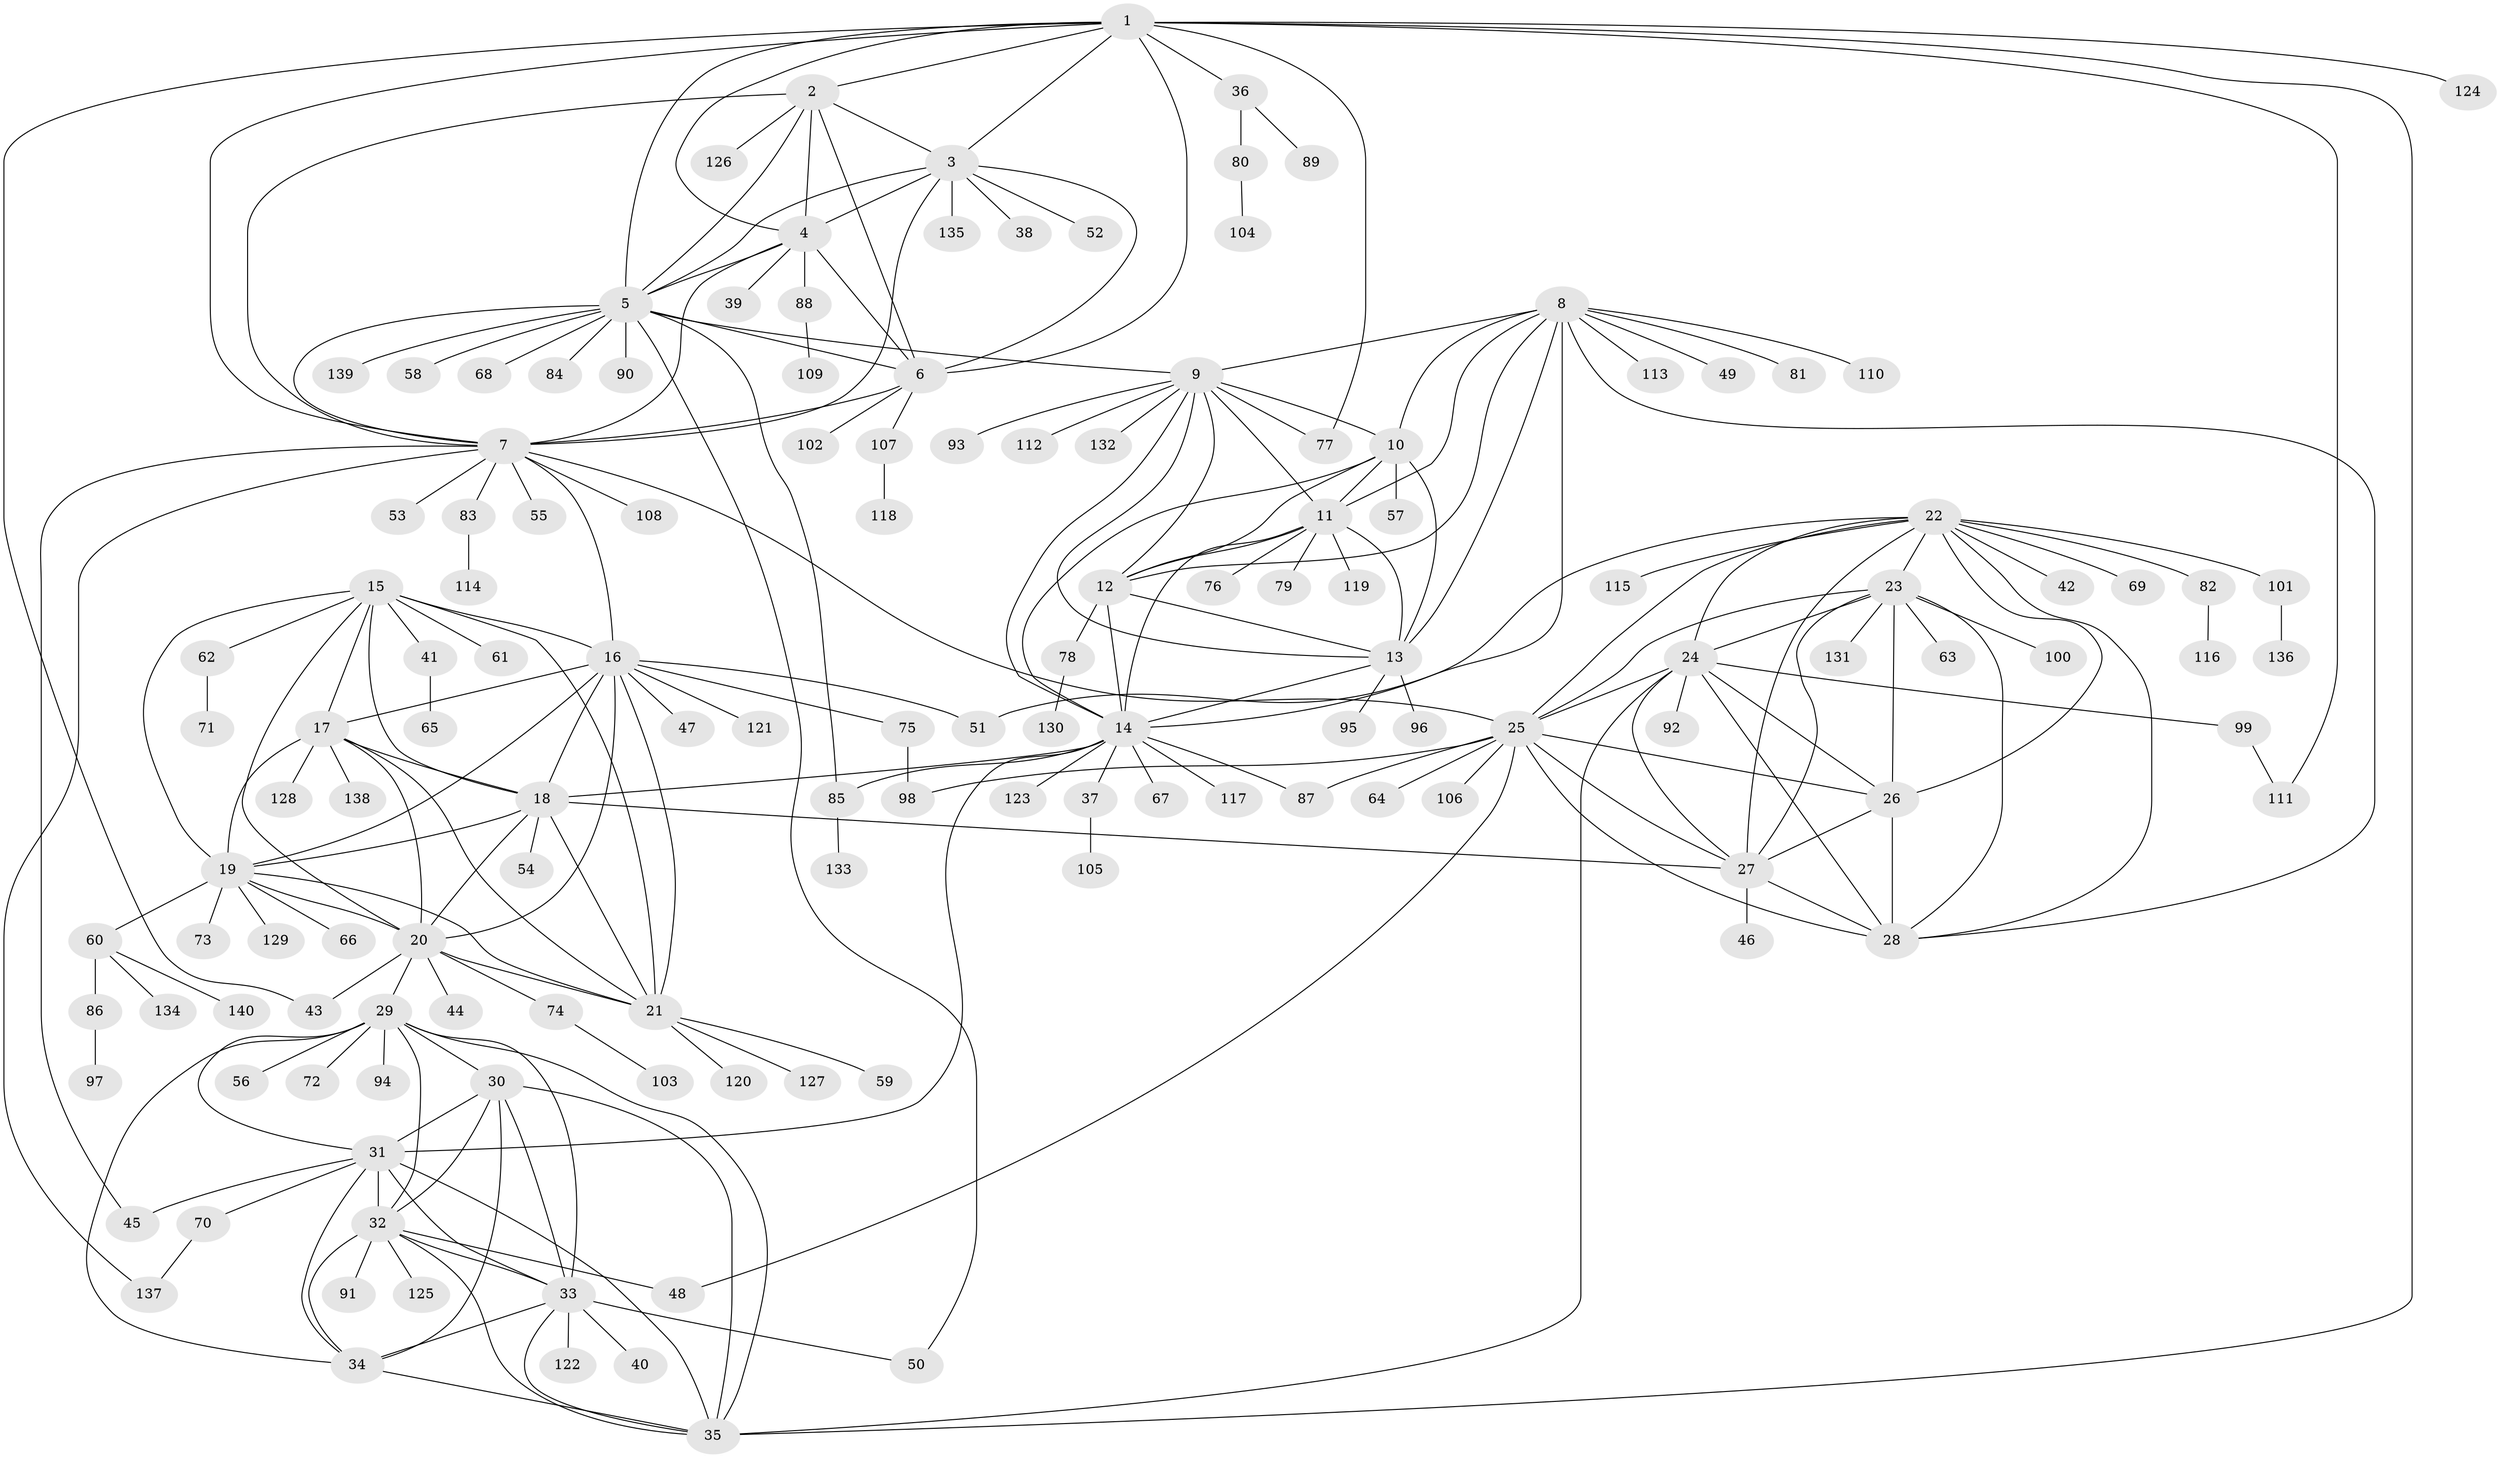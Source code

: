 // Generated by graph-tools (version 1.1) at 2025/54/03/09/25 04:54:20]
// undirected, 140 vertices, 231 edges
graph export_dot {
graph [start="1"]
  node [color=gray90,style=filled];
  1;
  2;
  3;
  4;
  5;
  6;
  7;
  8;
  9;
  10;
  11;
  12;
  13;
  14;
  15;
  16;
  17;
  18;
  19;
  20;
  21;
  22;
  23;
  24;
  25;
  26;
  27;
  28;
  29;
  30;
  31;
  32;
  33;
  34;
  35;
  36;
  37;
  38;
  39;
  40;
  41;
  42;
  43;
  44;
  45;
  46;
  47;
  48;
  49;
  50;
  51;
  52;
  53;
  54;
  55;
  56;
  57;
  58;
  59;
  60;
  61;
  62;
  63;
  64;
  65;
  66;
  67;
  68;
  69;
  70;
  71;
  72;
  73;
  74;
  75;
  76;
  77;
  78;
  79;
  80;
  81;
  82;
  83;
  84;
  85;
  86;
  87;
  88;
  89;
  90;
  91;
  92;
  93;
  94;
  95;
  96;
  97;
  98;
  99;
  100;
  101;
  102;
  103;
  104;
  105;
  106;
  107;
  108;
  109;
  110;
  111;
  112;
  113;
  114;
  115;
  116;
  117;
  118;
  119;
  120;
  121;
  122;
  123;
  124;
  125;
  126;
  127;
  128;
  129;
  130;
  131;
  132;
  133;
  134;
  135;
  136;
  137;
  138;
  139;
  140;
  1 -- 2;
  1 -- 3;
  1 -- 4;
  1 -- 5;
  1 -- 6;
  1 -- 7;
  1 -- 35;
  1 -- 36;
  1 -- 43;
  1 -- 77;
  1 -- 111;
  1 -- 124;
  2 -- 3;
  2 -- 4;
  2 -- 5;
  2 -- 6;
  2 -- 7;
  2 -- 126;
  3 -- 4;
  3 -- 5;
  3 -- 6;
  3 -- 7;
  3 -- 38;
  3 -- 52;
  3 -- 135;
  4 -- 5;
  4 -- 6;
  4 -- 7;
  4 -- 39;
  4 -- 88;
  5 -- 6;
  5 -- 7;
  5 -- 9;
  5 -- 50;
  5 -- 58;
  5 -- 68;
  5 -- 84;
  5 -- 85;
  5 -- 90;
  5 -- 139;
  6 -- 7;
  6 -- 102;
  6 -- 107;
  7 -- 16;
  7 -- 25;
  7 -- 45;
  7 -- 53;
  7 -- 55;
  7 -- 83;
  7 -- 108;
  7 -- 137;
  8 -- 9;
  8 -- 10;
  8 -- 11;
  8 -- 12;
  8 -- 13;
  8 -- 14;
  8 -- 28;
  8 -- 49;
  8 -- 81;
  8 -- 110;
  8 -- 113;
  9 -- 10;
  9 -- 11;
  9 -- 12;
  9 -- 13;
  9 -- 14;
  9 -- 77;
  9 -- 93;
  9 -- 112;
  9 -- 132;
  10 -- 11;
  10 -- 12;
  10 -- 13;
  10 -- 14;
  10 -- 57;
  11 -- 12;
  11 -- 13;
  11 -- 14;
  11 -- 76;
  11 -- 79;
  11 -- 119;
  12 -- 13;
  12 -- 14;
  12 -- 78;
  13 -- 14;
  13 -- 95;
  13 -- 96;
  14 -- 18;
  14 -- 31;
  14 -- 37;
  14 -- 67;
  14 -- 85;
  14 -- 87;
  14 -- 117;
  14 -- 123;
  15 -- 16;
  15 -- 17;
  15 -- 18;
  15 -- 19;
  15 -- 20;
  15 -- 21;
  15 -- 41;
  15 -- 61;
  15 -- 62;
  16 -- 17;
  16 -- 18;
  16 -- 19;
  16 -- 20;
  16 -- 21;
  16 -- 47;
  16 -- 51;
  16 -- 75;
  16 -- 121;
  17 -- 18;
  17 -- 19;
  17 -- 20;
  17 -- 21;
  17 -- 128;
  17 -- 138;
  18 -- 19;
  18 -- 20;
  18 -- 21;
  18 -- 27;
  18 -- 54;
  19 -- 20;
  19 -- 21;
  19 -- 60;
  19 -- 66;
  19 -- 73;
  19 -- 129;
  20 -- 21;
  20 -- 29;
  20 -- 43;
  20 -- 44;
  20 -- 74;
  21 -- 59;
  21 -- 120;
  21 -- 127;
  22 -- 23;
  22 -- 24;
  22 -- 25;
  22 -- 26;
  22 -- 27;
  22 -- 28;
  22 -- 42;
  22 -- 51;
  22 -- 69;
  22 -- 82;
  22 -- 101;
  22 -- 115;
  23 -- 24;
  23 -- 25;
  23 -- 26;
  23 -- 27;
  23 -- 28;
  23 -- 63;
  23 -- 100;
  23 -- 131;
  24 -- 25;
  24 -- 26;
  24 -- 27;
  24 -- 28;
  24 -- 35;
  24 -- 92;
  24 -- 99;
  25 -- 26;
  25 -- 27;
  25 -- 28;
  25 -- 48;
  25 -- 64;
  25 -- 87;
  25 -- 98;
  25 -- 106;
  26 -- 27;
  26 -- 28;
  27 -- 28;
  27 -- 46;
  29 -- 30;
  29 -- 31;
  29 -- 32;
  29 -- 33;
  29 -- 34;
  29 -- 35;
  29 -- 56;
  29 -- 72;
  29 -- 94;
  30 -- 31;
  30 -- 32;
  30 -- 33;
  30 -- 34;
  30 -- 35;
  31 -- 32;
  31 -- 33;
  31 -- 34;
  31 -- 35;
  31 -- 45;
  31 -- 70;
  32 -- 33;
  32 -- 34;
  32 -- 35;
  32 -- 48;
  32 -- 91;
  32 -- 125;
  33 -- 34;
  33 -- 35;
  33 -- 40;
  33 -- 50;
  33 -- 122;
  34 -- 35;
  36 -- 80;
  36 -- 89;
  37 -- 105;
  41 -- 65;
  60 -- 86;
  60 -- 134;
  60 -- 140;
  62 -- 71;
  70 -- 137;
  74 -- 103;
  75 -- 98;
  78 -- 130;
  80 -- 104;
  82 -- 116;
  83 -- 114;
  85 -- 133;
  86 -- 97;
  88 -- 109;
  99 -- 111;
  101 -- 136;
  107 -- 118;
}

